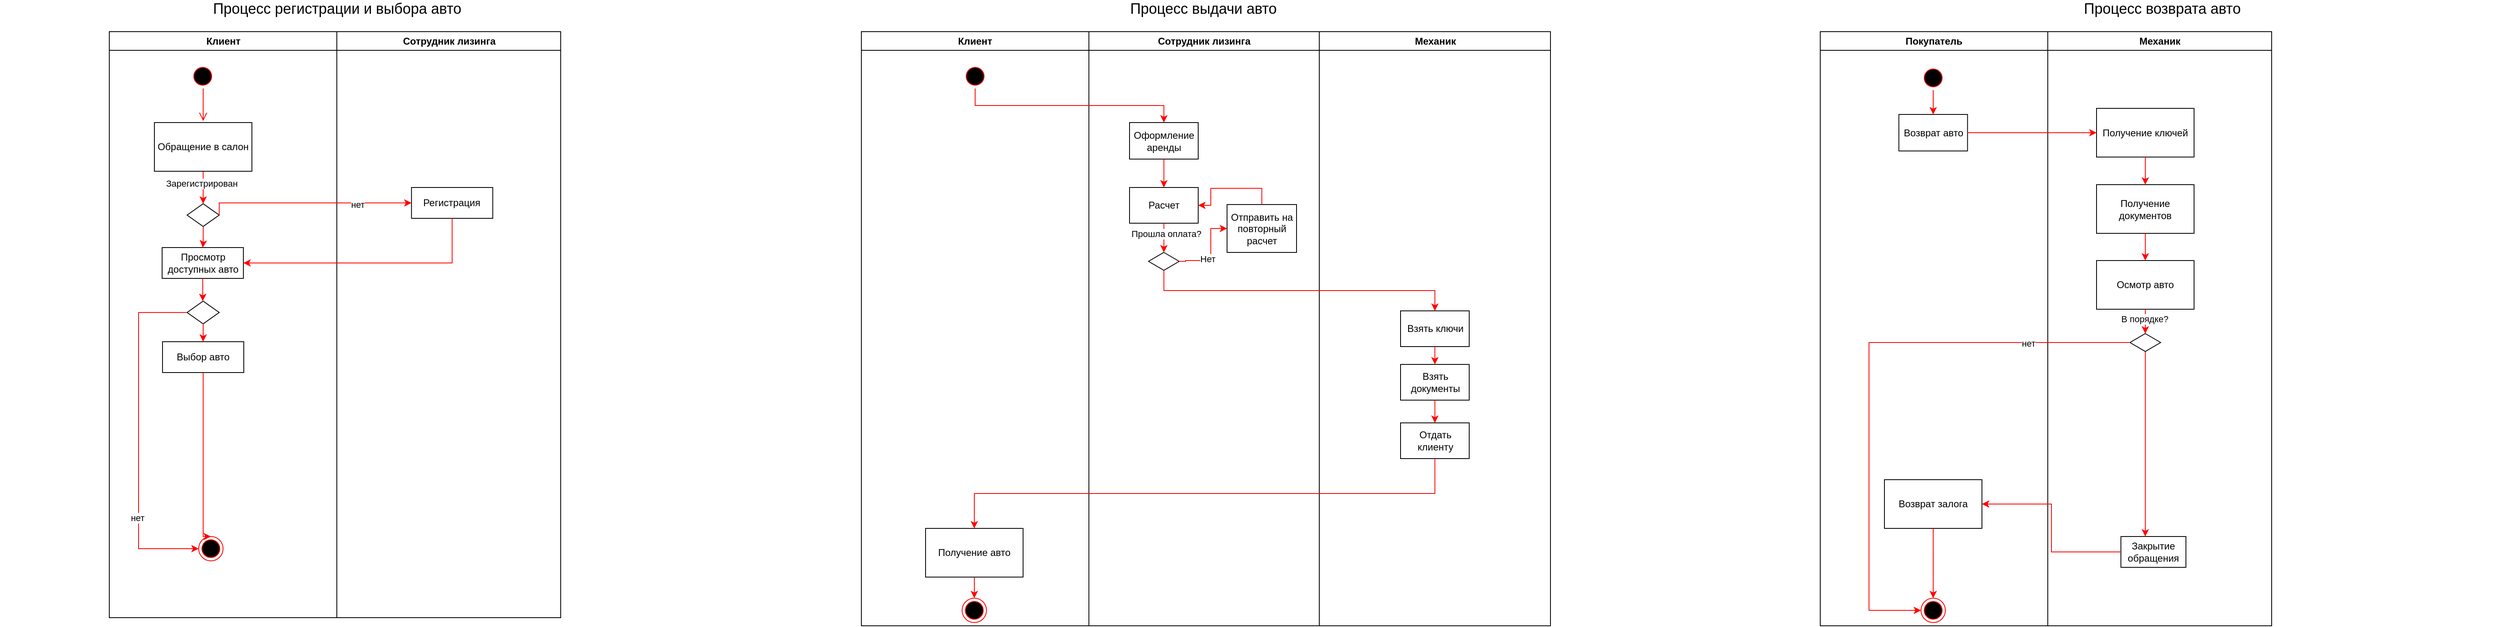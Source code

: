 <mxfile version="24.8.4">
  <diagram name="Страница — 1" id="6trBahUizQd-PeAr826S">
    <mxGraphModel dx="1434" dy="780" grid="1" gridSize="10" guides="1" tooltips="1" connect="1" arrows="1" fold="1" page="1" pageScale="1" pageWidth="1654" pageHeight="2336" math="0" shadow="0">
      <root>
        <mxCell id="0" />
        <mxCell id="1" parent="0" />
        <mxCell id="aix4GdQ3Vh70fGxyT67R-1" value="Клиент" style="swimlane;whiteSpace=wrap" vertex="1" parent="1">
          <mxGeometry x="164.5" y="128" width="280" height="722" as="geometry" />
        </mxCell>
        <mxCell id="aix4GdQ3Vh70fGxyT67R-2" value="" style="ellipse;shape=startState;fillColor=#000000;strokeColor=#ff0000;" vertex="1" parent="aix4GdQ3Vh70fGxyT67R-1">
          <mxGeometry x="100" y="40" width="30" height="30" as="geometry" />
        </mxCell>
        <mxCell id="aix4GdQ3Vh70fGxyT67R-3" value="" style="edgeStyle=elbowEdgeStyle;elbow=horizontal;verticalAlign=bottom;endArrow=open;endSize=8;strokeColor=#FF0000;endFill=1;rounded=0" edge="1" parent="aix4GdQ3Vh70fGxyT67R-1" source="aix4GdQ3Vh70fGxyT67R-2">
          <mxGeometry x="100" y="40" as="geometry">
            <mxPoint x="115.5" y="110" as="targetPoint" />
          </mxGeometry>
        </mxCell>
        <mxCell id="aix4GdQ3Vh70fGxyT67R-4" value="" style="ellipse;shape=endState;fillColor=#000000;strokeColor=#ff0000" vertex="1" parent="aix4GdQ3Vh70fGxyT67R-1">
          <mxGeometry x="110" y="622" width="30" height="30" as="geometry" />
        </mxCell>
        <mxCell id="aix4GdQ3Vh70fGxyT67R-5" style="edgeStyle=orthogonalEdgeStyle;rounded=0;orthogonalLoop=1;jettySize=auto;html=1;entryX=0.5;entryY=0;entryDx=0;entryDy=0;strokeColor=#FF0000;" edge="1" parent="aix4GdQ3Vh70fGxyT67R-1" source="aix4GdQ3Vh70fGxyT67R-7" target="aix4GdQ3Vh70fGxyT67R-10">
          <mxGeometry relative="1" as="geometry" />
        </mxCell>
        <mxCell id="aix4GdQ3Vh70fGxyT67R-6" value="Зарегистрирован" style="edgeLabel;html=1;align=center;verticalAlign=middle;resizable=0;points=[];" vertex="1" connectable="0" parent="aix4GdQ3Vh70fGxyT67R-5">
          <mxGeometry x="-0.267" y="-2" relative="1" as="geometry">
            <mxPoint as="offset" />
          </mxGeometry>
        </mxCell>
        <mxCell id="aix4GdQ3Vh70fGxyT67R-7" value="Обращение в салон" style="rounded=0;whiteSpace=wrap;html=1;" vertex="1" parent="aix4GdQ3Vh70fGxyT67R-1">
          <mxGeometry x="55.5" y="112" width="120" height="60" as="geometry" />
        </mxCell>
        <mxCell id="aix4GdQ3Vh70fGxyT67R-10" value="" style="rhombus;whiteSpace=wrap;html=1;" vertex="1" parent="aix4GdQ3Vh70fGxyT67R-1">
          <mxGeometry x="95.75" y="212" width="39.5" height="28" as="geometry" />
        </mxCell>
        <mxCell id="aix4GdQ3Vh70fGxyT67R-11" value="Просмотр доступных авто" style="whiteSpace=wrap;html=1;" vertex="1" parent="aix4GdQ3Vh70fGxyT67R-1">
          <mxGeometry x="65" y="266" width="100" height="38" as="geometry" />
        </mxCell>
        <mxCell id="aix4GdQ3Vh70fGxyT67R-12" value="" style="edgeStyle=orthogonalEdgeStyle;rounded=0;orthogonalLoop=1;jettySize=auto;html=1;strokeColor=#FF0000;" edge="1" parent="aix4GdQ3Vh70fGxyT67R-1" source="aix4GdQ3Vh70fGxyT67R-10" target="aix4GdQ3Vh70fGxyT67R-11">
          <mxGeometry relative="1" as="geometry" />
        </mxCell>
        <mxCell id="aix4GdQ3Vh70fGxyT67R-114" value="" style="edgeStyle=orthogonalEdgeStyle;rounded=0;orthogonalLoop=1;jettySize=auto;html=1;strokeColor=#FF0000;entryX=0.5;entryY=0;entryDx=0;entryDy=0;exitX=0.5;exitY=1;exitDx=0;exitDy=0;" edge="1" parent="aix4GdQ3Vh70fGxyT67R-1" source="aix4GdQ3Vh70fGxyT67R-11">
          <mxGeometry relative="1" as="geometry">
            <mxPoint x="431.5" y="240" as="sourcePoint" />
            <mxPoint x="114.99" y="332" as="targetPoint" />
          </mxGeometry>
        </mxCell>
        <mxCell id="aix4GdQ3Vh70fGxyT67R-116" value="" style="rhombus;whiteSpace=wrap;html=1;" vertex="1" parent="aix4GdQ3Vh70fGxyT67R-1">
          <mxGeometry x="95.75" y="332" width="39.5" height="28" as="geometry" />
        </mxCell>
        <mxCell id="aix4GdQ3Vh70fGxyT67R-117" value="" style="edgeStyle=orthogonalEdgeStyle;rounded=0;orthogonalLoop=1;jettySize=auto;html=1;strokeColor=#FF0000;entryX=0;entryY=0.5;entryDx=0;entryDy=0;exitX=0;exitY=0.5;exitDx=0;exitDy=0;" edge="1" parent="aix4GdQ3Vh70fGxyT67R-1" source="aix4GdQ3Vh70fGxyT67R-116" target="aix4GdQ3Vh70fGxyT67R-4">
          <mxGeometry relative="1" as="geometry">
            <mxPoint x="35.5" y="417" as="sourcePoint" />
            <mxPoint x="271.5" y="402" as="targetPoint" />
            <Array as="points">
              <mxPoint x="36" y="346" />
              <mxPoint x="36" y="637" />
            </Array>
          </mxGeometry>
        </mxCell>
        <mxCell id="aix4GdQ3Vh70fGxyT67R-118" value="нет" style="edgeLabel;html=1;align=center;verticalAlign=middle;resizable=0;points=[];" vertex="1" connectable="0" parent="aix4GdQ3Vh70fGxyT67R-117">
          <mxGeometry x="0.472" y="-2" relative="1" as="geometry">
            <mxPoint as="offset" />
          </mxGeometry>
        </mxCell>
        <mxCell id="aix4GdQ3Vh70fGxyT67R-115" value="Выбор авто" style="whiteSpace=wrap;html=1;" vertex="1" parent="aix4GdQ3Vh70fGxyT67R-1">
          <mxGeometry x="65.5" y="382" width="100" height="38" as="geometry" />
        </mxCell>
        <mxCell id="aix4GdQ3Vh70fGxyT67R-120" value="" style="edgeStyle=orthogonalEdgeStyle;rounded=0;orthogonalLoop=1;jettySize=auto;html=1;strokeColor=#FF0000;exitX=0.5;exitY=1;exitDx=0;exitDy=0;entryX=0.5;entryY=0;entryDx=0;entryDy=0;" edge="1" parent="aix4GdQ3Vh70fGxyT67R-1" source="aix4GdQ3Vh70fGxyT67R-116" target="aix4GdQ3Vh70fGxyT67R-115">
          <mxGeometry relative="1" as="geometry">
            <mxPoint x="371.99" y="382" as="sourcePoint" />
            <mxPoint x="184.99" y="382" as="targetPoint" />
          </mxGeometry>
        </mxCell>
        <mxCell id="aix4GdQ3Vh70fGxyT67R-121" value="" style="edgeStyle=orthogonalEdgeStyle;rounded=0;orthogonalLoop=1;jettySize=auto;html=1;strokeColor=#FF0000;exitX=0.5;exitY=1;exitDx=0;exitDy=0;entryX=0.5;entryY=0;entryDx=0;entryDy=0;" edge="1" parent="aix4GdQ3Vh70fGxyT67R-1" source="aix4GdQ3Vh70fGxyT67R-115" target="aix4GdQ3Vh70fGxyT67R-4">
          <mxGeometry relative="1" as="geometry">
            <mxPoint x="451.5" y="440" as="sourcePoint" />
            <mxPoint x="125.5" y="492" as="targetPoint" />
            <Array as="points">
              <mxPoint x="116" y="622" />
            </Array>
          </mxGeometry>
        </mxCell>
        <mxCell id="aix4GdQ3Vh70fGxyT67R-15" value="Сотрудник лизинга" style="swimlane;whiteSpace=wrap" vertex="1" parent="1">
          <mxGeometry x="444.5" y="128" width="275.5" height="722" as="geometry" />
        </mxCell>
        <mxCell id="aix4GdQ3Vh70fGxyT67R-105" value="Регистрация" style="whiteSpace=wrap;html=1;" vertex="1" parent="aix4GdQ3Vh70fGxyT67R-15">
          <mxGeometry x="91.88" y="192" width="100" height="38" as="geometry" />
        </mxCell>
        <mxCell id="aix4GdQ3Vh70fGxyT67R-32" value="Клиент" style="swimlane;whiteSpace=wrap" vertex="1" parent="1">
          <mxGeometry x="1090" y="128" width="280" height="732" as="geometry" />
        </mxCell>
        <mxCell id="aix4GdQ3Vh70fGxyT67R-33" style="edgeStyle=orthogonalEdgeStyle;rounded=0;orthogonalLoop=1;jettySize=auto;html=1;exitX=0.5;exitY=1;exitDx=0;exitDy=0;entryX=0.5;entryY=0;entryDx=0;entryDy=0;strokeColor=#FF0000;" edge="1" parent="aix4GdQ3Vh70fGxyT67R-32" source="aix4GdQ3Vh70fGxyT67R-34" target="aix4GdQ3Vh70fGxyT67R-35">
          <mxGeometry relative="1" as="geometry" />
        </mxCell>
        <mxCell id="aix4GdQ3Vh70fGxyT67R-34" value="Получение авто" style="whiteSpace=wrap;html=1;rounded=0;" vertex="1" parent="aix4GdQ3Vh70fGxyT67R-32">
          <mxGeometry x="78.995" y="612" width="120" height="60" as="geometry" />
        </mxCell>
        <mxCell id="aix4GdQ3Vh70fGxyT67R-35" value="" style="ellipse;shape=endState;fillColor=#000000;strokeColor=#ff0000" vertex="1" parent="aix4GdQ3Vh70fGxyT67R-32">
          <mxGeometry x="123.99" y="698" width="30" height="30" as="geometry" />
        </mxCell>
        <mxCell id="aix4GdQ3Vh70fGxyT67R-39" value="" style="ellipse;shape=startState;fillColor=#000000;strokeColor=#ff0000;" vertex="1" parent="aix4GdQ3Vh70fGxyT67R-32">
          <mxGeometry x="125" y="40" width="30" height="30" as="geometry" />
        </mxCell>
        <mxCell id="aix4GdQ3Vh70fGxyT67R-36" value="Сотрудник лизинга" style="swimlane;whiteSpace=wrap" vertex="1" parent="1">
          <mxGeometry x="1370" y="128" width="283.51" height="732" as="geometry" />
        </mxCell>
        <mxCell id="aix4GdQ3Vh70fGxyT67R-37" value="Оформление аренды" style="whiteSpace=wrap;html=1;" vertex="1" parent="aix4GdQ3Vh70fGxyT67R-36">
          <mxGeometry x="50" y="112" width="84.5" height="45" as="geometry" />
        </mxCell>
        <mxCell id="aix4GdQ3Vh70fGxyT67R-122" value="Расчет" style="whiteSpace=wrap;html=1;" vertex="1" parent="aix4GdQ3Vh70fGxyT67R-36">
          <mxGeometry x="50" y="192" width="84.5" height="44" as="geometry" />
        </mxCell>
        <mxCell id="aix4GdQ3Vh70fGxyT67R-123" value="" style="edgeStyle=orthogonalEdgeStyle;rounded=0;orthogonalLoop=1;jettySize=auto;html=1;strokeColor=#FF0000;exitX=0.5;exitY=1;exitDx=0;exitDy=0;entryX=0.5;entryY=0;entryDx=0;entryDy=0;" edge="1" parent="aix4GdQ3Vh70fGxyT67R-36" source="aix4GdQ3Vh70fGxyT67R-37" target="aix4GdQ3Vh70fGxyT67R-122">
          <mxGeometry relative="1" as="geometry">
            <mxPoint x="374.5" y="392" as="targetPoint" />
            <Array as="points">
              <mxPoint x="92.5" y="172" />
              <mxPoint x="92.5" y="172" />
            </Array>
            <mxPoint x="114.5" y="282" as="sourcePoint" />
          </mxGeometry>
        </mxCell>
        <mxCell id="aix4GdQ3Vh70fGxyT67R-124" value="" style="rhombus;whiteSpace=wrap;html=1;" vertex="1" parent="aix4GdQ3Vh70fGxyT67R-36">
          <mxGeometry x="73.38" y="272" width="37.75" height="22" as="geometry" />
        </mxCell>
        <mxCell id="aix4GdQ3Vh70fGxyT67R-126" value="" style="edgeStyle=orthogonalEdgeStyle;rounded=0;orthogonalLoop=1;jettySize=auto;html=1;strokeColor=#FF0000;entryX=0.5;entryY=0;entryDx=0;entryDy=0;exitX=0.5;exitY=1;exitDx=0;exitDy=0;" edge="1" parent="aix4GdQ3Vh70fGxyT67R-36" source="aix4GdQ3Vh70fGxyT67R-122" target="aix4GdQ3Vh70fGxyT67R-124">
          <mxGeometry relative="1" as="geometry">
            <mxPoint x="449.25" y="308" as="targetPoint" />
            <Array as="points">
              <mxPoint x="92.5" y="252" />
              <mxPoint x="92.5" y="252" />
            </Array>
            <mxPoint x="124.5" y="258" as="sourcePoint" />
          </mxGeometry>
        </mxCell>
        <mxCell id="aix4GdQ3Vh70fGxyT67R-127" value="Прошла оплата?" style="edgeLabel;html=1;align=center;verticalAlign=middle;resizable=0;points=[];" vertex="1" connectable="0" parent="aix4GdQ3Vh70fGxyT67R-126">
          <mxGeometry x="-0.277" y="2" relative="1" as="geometry">
            <mxPoint as="offset" />
          </mxGeometry>
        </mxCell>
        <mxCell id="aix4GdQ3Vh70fGxyT67R-128" value="Отправить на повторный расчет" style="whiteSpace=wrap;html=1;" vertex="1" parent="aix4GdQ3Vh70fGxyT67R-36">
          <mxGeometry x="170" y="213" width="85.51" height="59" as="geometry" />
        </mxCell>
        <mxCell id="aix4GdQ3Vh70fGxyT67R-129" style="edgeStyle=orthogonalEdgeStyle;rounded=0;orthogonalLoop=1;jettySize=auto;html=1;entryX=0;entryY=0.5;entryDx=0;entryDy=0;strokeColor=#FF0000;exitX=1;exitY=0.5;exitDx=0;exitDy=0;" edge="1" parent="aix4GdQ3Vh70fGxyT67R-36" source="aix4GdQ3Vh70fGxyT67R-124" target="aix4GdQ3Vh70fGxyT67R-128">
          <mxGeometry relative="1" as="geometry">
            <mxPoint x="118.38" y="302" as="sourcePoint" />
            <mxPoint x="201.38" y="302" as="targetPoint" />
            <Array as="points">
              <mxPoint x="119" y="283" />
              <mxPoint x="119" y="282" />
              <mxPoint x="150" y="282" />
              <mxPoint x="150" y="243" />
            </Array>
          </mxGeometry>
        </mxCell>
        <mxCell id="aix4GdQ3Vh70fGxyT67R-130" value="Нет" style="edgeLabel;html=1;align=center;verticalAlign=middle;resizable=0;points=[];" vertex="1" connectable="0" parent="aix4GdQ3Vh70fGxyT67R-129">
          <mxGeometry x="-0.271" y="2" relative="1" as="geometry">
            <mxPoint as="offset" />
          </mxGeometry>
        </mxCell>
        <mxCell id="aix4GdQ3Vh70fGxyT67R-131" style="edgeStyle=orthogonalEdgeStyle;rounded=0;orthogonalLoop=1;jettySize=auto;html=1;entryX=1;entryY=0.5;entryDx=0;entryDy=0;strokeColor=#FF0000;exitX=0.5;exitY=0;exitDx=0;exitDy=0;" edge="1" parent="aix4GdQ3Vh70fGxyT67R-36" source="aix4GdQ3Vh70fGxyT67R-128" target="aix4GdQ3Vh70fGxyT67R-122">
          <mxGeometry relative="1" as="geometry">
            <mxPoint x="220" y="203" as="sourcePoint" />
            <mxPoint x="160" y="132" as="targetPoint" />
          </mxGeometry>
        </mxCell>
        <mxCell id="aix4GdQ3Vh70fGxyT67R-45" value="Механик" style="swimlane;whiteSpace=wrap" vertex="1" parent="1">
          <mxGeometry x="1653.51" y="128" width="284.5" height="732" as="geometry" />
        </mxCell>
        <mxCell id="aix4GdQ3Vh70fGxyT67R-132" value="Взять ключи" style="whiteSpace=wrap;html=1;" vertex="1" parent="aix4GdQ3Vh70fGxyT67R-45">
          <mxGeometry x="100" y="344" width="84.5" height="44" as="geometry" />
        </mxCell>
        <mxCell id="aix4GdQ3Vh70fGxyT67R-133" value="Взять документы" style="whiteSpace=wrap;html=1;" vertex="1" parent="aix4GdQ3Vh70fGxyT67R-45">
          <mxGeometry x="100" y="409.99" width="84.5" height="44" as="geometry" />
        </mxCell>
        <mxCell id="aix4GdQ3Vh70fGxyT67R-134" value="Отдать клиенту" style="whiteSpace=wrap;html=1;" vertex="1" parent="aix4GdQ3Vh70fGxyT67R-45">
          <mxGeometry x="100" y="482" width="84.5" height="44" as="geometry" />
        </mxCell>
        <mxCell id="aix4GdQ3Vh70fGxyT67R-136" style="edgeStyle=orthogonalEdgeStyle;rounded=0;orthogonalLoop=1;jettySize=auto;html=1;exitX=0.5;exitY=1;exitDx=0;exitDy=0;entryX=0.5;entryY=0;entryDx=0;entryDy=0;strokeColor=#FF0000;" edge="1" parent="aix4GdQ3Vh70fGxyT67R-45" source="aix4GdQ3Vh70fGxyT67R-132" target="aix4GdQ3Vh70fGxyT67R-133">
          <mxGeometry relative="1" as="geometry">
            <mxPoint x="16.49" y="182" as="sourcePoint" />
            <mxPoint x="248.49" y="224" as="targetPoint" />
          </mxGeometry>
        </mxCell>
        <mxCell id="aix4GdQ3Vh70fGxyT67R-137" style="edgeStyle=orthogonalEdgeStyle;rounded=0;orthogonalLoop=1;jettySize=auto;html=1;exitX=0.5;exitY=1;exitDx=0;exitDy=0;entryX=0.5;entryY=0;entryDx=0;entryDy=0;strokeColor=#FF0000;" edge="1" parent="aix4GdQ3Vh70fGxyT67R-45" source="aix4GdQ3Vh70fGxyT67R-133" target="aix4GdQ3Vh70fGxyT67R-134">
          <mxGeometry relative="1" as="geometry">
            <mxPoint x="16.49" y="192" as="sourcePoint" />
            <mxPoint x="248.49" y="234" as="targetPoint" />
          </mxGeometry>
        </mxCell>
        <mxCell id="aix4GdQ3Vh70fGxyT67R-58" value="&lt;font style=&quot;font-size: 18px&quot;&gt;Процесс выдачи авто&lt;/font&gt;" style="text;html=1;strokeColor=none;fillColor=none;align=center;verticalAlign=middle;whiteSpace=wrap;rounded=0;" vertex="1" parent="1">
          <mxGeometry x="1095.5" y="90" width="830" height="20" as="geometry" />
        </mxCell>
        <mxCell id="aix4GdQ3Vh70fGxyT67R-66" value="Покупатель" style="swimlane;whiteSpace=wrap" vertex="1" parent="1">
          <mxGeometry x="2270" y="128" width="280" height="732" as="geometry" />
        </mxCell>
        <mxCell id="aix4GdQ3Vh70fGxyT67R-67" value="" style="ellipse;shape=endState;fillColor=#000000;strokeColor=#ff0000" vertex="1" parent="aix4GdQ3Vh70fGxyT67R-66">
          <mxGeometry x="123.99" y="698" width="30" height="30" as="geometry" />
        </mxCell>
        <mxCell id="aix4GdQ3Vh70fGxyT67R-68" value="" style="ellipse;shape=startState;fillColor=#000000;strokeColor=#ff0000;" vertex="1" parent="aix4GdQ3Vh70fGxyT67R-66">
          <mxGeometry x="123.99" y="42" width="30" height="30" as="geometry" />
        </mxCell>
        <mxCell id="aix4GdQ3Vh70fGxyT67R-69" value="Возврат авто" style="whiteSpace=wrap;html=1;" vertex="1" parent="aix4GdQ3Vh70fGxyT67R-66">
          <mxGeometry x="96.74" y="102" width="84.5" height="45" as="geometry" />
        </mxCell>
        <mxCell id="aix4GdQ3Vh70fGxyT67R-70" style="edgeStyle=orthogonalEdgeStyle;rounded=0;orthogonalLoop=1;jettySize=auto;html=1;exitX=0.5;exitY=1;exitDx=0;exitDy=0;entryX=0.5;entryY=0;entryDx=0;entryDy=0;strokeColor=#FF0000;" edge="1" parent="aix4GdQ3Vh70fGxyT67R-66" source="aix4GdQ3Vh70fGxyT67R-68" target="aix4GdQ3Vh70fGxyT67R-69">
          <mxGeometry relative="1" as="geometry" />
        </mxCell>
        <mxCell id="aix4GdQ3Vh70fGxyT67R-144" value="Возврат залога" style="whiteSpace=wrap;html=1;" vertex="1" parent="aix4GdQ3Vh70fGxyT67R-66">
          <mxGeometry x="78.99" y="551.995" width="120" height="60" as="geometry" />
        </mxCell>
        <mxCell id="aix4GdQ3Vh70fGxyT67R-147" value="" style="edgeStyle=orthogonalEdgeStyle;rounded=0;orthogonalLoop=1;jettySize=auto;html=1;strokeColor=#FF0000;exitX=0.5;exitY=1;exitDx=0;exitDy=0;entryX=0.5;entryY=0;entryDx=0;entryDy=0;" edge="1" parent="aix4GdQ3Vh70fGxyT67R-66" source="aix4GdQ3Vh70fGxyT67R-144" target="aix4GdQ3Vh70fGxyT67R-67">
          <mxGeometry relative="1" as="geometry">
            <mxPoint x="240" y="422" as="sourcePoint" />
            <mxPoint x="240" y="650" as="targetPoint" />
            <Array as="points">
              <mxPoint x="139" y="652" />
              <mxPoint x="139" y="652" />
            </Array>
          </mxGeometry>
        </mxCell>
        <mxCell id="aix4GdQ3Vh70fGxyT67R-71" value="Механик" style="swimlane;whiteSpace=wrap" vertex="1" parent="1">
          <mxGeometry x="2550" y="128" width="275.5" height="732" as="geometry" />
        </mxCell>
        <mxCell id="aix4GdQ3Vh70fGxyT67R-72" value="Получение ключей" style="whiteSpace=wrap;html=1;" vertex="1" parent="aix4GdQ3Vh70fGxyT67R-71">
          <mxGeometry x="60.0" y="94.5" width="120" height="60" as="geometry" />
        </mxCell>
        <mxCell id="aix4GdQ3Vh70fGxyT67R-73" value="Получение документов" style="whiteSpace=wrap;html=1;" vertex="1" parent="aix4GdQ3Vh70fGxyT67R-71">
          <mxGeometry x="60" y="188.5" width="120" height="60" as="geometry" />
        </mxCell>
        <mxCell id="aix4GdQ3Vh70fGxyT67R-74" value="" style="edgeStyle=orthogonalEdgeStyle;rounded=0;orthogonalLoop=1;jettySize=auto;html=1;strokeColor=#FF0000;" edge="1" parent="aix4GdQ3Vh70fGxyT67R-71" source="aix4GdQ3Vh70fGxyT67R-72" target="aix4GdQ3Vh70fGxyT67R-73">
          <mxGeometry relative="1" as="geometry" />
        </mxCell>
        <mxCell id="aix4GdQ3Vh70fGxyT67R-77" value="Осмотр авто" style="whiteSpace=wrap;html=1;" vertex="1" parent="aix4GdQ3Vh70fGxyT67R-71">
          <mxGeometry x="60" y="281.995" width="120" height="60" as="geometry" />
        </mxCell>
        <mxCell id="aix4GdQ3Vh70fGxyT67R-79" value="Закрытие обращения" style="whiteSpace=wrap;html=1;" vertex="1" parent="aix4GdQ3Vh70fGxyT67R-71">
          <mxGeometry x="90" y="622" width="80" height="38" as="geometry" />
        </mxCell>
        <mxCell id="aix4GdQ3Vh70fGxyT67R-80" value="" style="edgeStyle=orthogonalEdgeStyle;rounded=0;orthogonalLoop=1;jettySize=auto;html=1;strokeColor=#FF0000;exitX=0.5;exitY=1;exitDx=0;exitDy=0;" edge="1" parent="aix4GdQ3Vh70fGxyT67R-71" source="aix4GdQ3Vh70fGxyT67R-141" target="aix4GdQ3Vh70fGxyT67R-79">
          <mxGeometry relative="1" as="geometry">
            <mxPoint x="130" y="595.99" as="sourcePoint" />
            <Array as="points">
              <mxPoint x="120" y="572" />
              <mxPoint x="120" y="572" />
            </Array>
          </mxGeometry>
        </mxCell>
        <mxCell id="aix4GdQ3Vh70fGxyT67R-139" value="" style="edgeStyle=orthogonalEdgeStyle;rounded=0;orthogonalLoop=1;jettySize=auto;html=1;strokeColor=#FF0000;exitX=0.5;exitY=1;exitDx=0;exitDy=0;entryX=0.5;entryY=0;entryDx=0;entryDy=0;" edge="1" parent="aix4GdQ3Vh70fGxyT67R-71" source="aix4GdQ3Vh70fGxyT67R-73" target="aix4GdQ3Vh70fGxyT67R-77">
          <mxGeometry relative="1" as="geometry">
            <mxPoint x="-89" y="135" as="sourcePoint" />
            <mxPoint x="70" y="135" as="targetPoint" />
          </mxGeometry>
        </mxCell>
        <mxCell id="aix4GdQ3Vh70fGxyT67R-141" value="" style="rhombus;whiteSpace=wrap;html=1;" vertex="1" parent="aix4GdQ3Vh70fGxyT67R-71">
          <mxGeometry x="101.13" y="372" width="37.75" height="22" as="geometry" />
        </mxCell>
        <mxCell id="aix4GdQ3Vh70fGxyT67R-142" value="" style="edgeStyle=orthogonalEdgeStyle;rounded=0;orthogonalLoop=1;jettySize=auto;html=1;strokeColor=#FF0000;exitX=0.5;exitY=1;exitDx=0;exitDy=0;entryX=0.5;entryY=0;entryDx=0;entryDy=0;" edge="1" parent="aix4GdQ3Vh70fGxyT67R-71" source="aix4GdQ3Vh70fGxyT67R-77" target="aix4GdQ3Vh70fGxyT67R-141">
          <mxGeometry relative="1" as="geometry">
            <mxPoint x="-89" y="135" as="sourcePoint" />
            <mxPoint x="70" y="135" as="targetPoint" />
          </mxGeometry>
        </mxCell>
        <mxCell id="aix4GdQ3Vh70fGxyT67R-143" value="В порядке?" style="edgeLabel;html=1;align=center;verticalAlign=middle;resizable=0;points=[];" vertex="1" connectable="0" parent="aix4GdQ3Vh70fGxyT67R-142">
          <mxGeometry x="-0.2" y="-1" relative="1" as="geometry">
            <mxPoint as="offset" />
          </mxGeometry>
        </mxCell>
        <mxCell id="aix4GdQ3Vh70fGxyT67R-83" value="&lt;font style=&quot;font-size: 18px&quot;&gt;Процесс возврата авто&lt;/font&gt;" style="text;html=1;strokeColor=none;fillColor=none;align=center;verticalAlign=middle;whiteSpace=wrap;rounded=0;" vertex="1" parent="1">
          <mxGeometry x="2275.5" y="90" width="830" height="20" as="geometry" />
        </mxCell>
        <mxCell id="aix4GdQ3Vh70fGxyT67R-91" value="" style="edgeStyle=orthogonalEdgeStyle;rounded=0;orthogonalLoop=1;jettySize=auto;html=1;strokeColor=#FF0000;" edge="1" parent="1" source="aix4GdQ3Vh70fGxyT67R-69" target="aix4GdQ3Vh70fGxyT67R-72">
          <mxGeometry relative="1" as="geometry" />
        </mxCell>
        <mxCell id="aix4GdQ3Vh70fGxyT67R-103" style="edgeStyle=orthogonalEdgeStyle;rounded=0;orthogonalLoop=1;jettySize=auto;html=1;entryX=1;entryY=0.5;entryDx=0;entryDy=0;strokeColor=#FF0000;" edge="1" parent="1" source="aix4GdQ3Vh70fGxyT67R-79" target="aix4GdQ3Vh70fGxyT67R-144">
          <mxGeometry relative="1" as="geometry" />
        </mxCell>
        <mxCell id="aix4GdQ3Vh70fGxyT67R-104" value="&lt;span style=&quot;font-size: 18px;&quot;&gt;Процесс регистрации и выбора авто&lt;/span&gt;" style="text;html=1;strokeColor=none;fillColor=none;align=center;verticalAlign=middle;whiteSpace=wrap;rounded=0;" vertex="1" parent="1">
          <mxGeometry x="30" y="90" width="830" height="20" as="geometry" />
        </mxCell>
        <mxCell id="aix4GdQ3Vh70fGxyT67R-109" value="" style="edgeStyle=orthogonalEdgeStyle;rounded=0;orthogonalLoop=1;jettySize=auto;html=1;strokeColor=#FF0000;entryX=1;entryY=0.5;entryDx=0;entryDy=0;exitX=0.5;exitY=1;exitDx=0;exitDy=0;" edge="1" parent="1" source="aix4GdQ3Vh70fGxyT67R-105" target="aix4GdQ3Vh70fGxyT67R-11">
          <mxGeometry relative="1" as="geometry">
            <mxPoint x="536.38" y="338.5" as="sourcePoint" />
            <mxPoint x="349.38" y="338.5" as="targetPoint" />
          </mxGeometry>
        </mxCell>
        <mxCell id="aix4GdQ3Vh70fGxyT67R-111" value="" style="edgeStyle=orthogonalEdgeStyle;rounded=0;orthogonalLoop=1;jettySize=auto;html=1;strokeColor=#FF0000;entryX=0;entryY=0.5;entryDx=0;entryDy=0;exitX=1;exitY=0.5;exitDx=0;exitDy=0;" edge="1" parent="1" source="aix4GdQ3Vh70fGxyT67R-10" target="aix4GdQ3Vh70fGxyT67R-105">
          <mxGeometry relative="1" as="geometry">
            <mxPoint x="636.38" y="260" as="sourcePoint" />
            <mxPoint x="380.38" y="315" as="targetPoint" />
            <Array as="points">
              <mxPoint x="300" y="339" />
            </Array>
          </mxGeometry>
        </mxCell>
        <mxCell id="aix4GdQ3Vh70fGxyT67R-112" value="нет" style="edgeLabel;html=1;align=center;verticalAlign=middle;resizable=0;points=[];" vertex="1" connectable="0" parent="aix4GdQ3Vh70fGxyT67R-111">
          <mxGeometry x="0.472" y="-2" relative="1" as="geometry">
            <mxPoint as="offset" />
          </mxGeometry>
        </mxCell>
        <mxCell id="aix4GdQ3Vh70fGxyT67R-38" style="edgeStyle=orthogonalEdgeStyle;rounded=0;orthogonalLoop=1;jettySize=auto;html=1;exitX=0.5;exitY=1;exitDx=0;exitDy=0;entryX=0.5;entryY=0;entryDx=0;entryDy=0;strokeColor=#FF0000;" edge="1" parent="1" source="aix4GdQ3Vh70fGxyT67R-39" target="aix4GdQ3Vh70fGxyT67R-37">
          <mxGeometry relative="1" as="geometry" />
        </mxCell>
        <mxCell id="aix4GdQ3Vh70fGxyT67R-135" style="edgeStyle=orthogonalEdgeStyle;rounded=0;orthogonalLoop=1;jettySize=auto;html=1;exitX=0.5;exitY=1;exitDx=0;exitDy=0;entryX=0.5;entryY=0;entryDx=0;entryDy=0;strokeColor=#FF0000;" edge="1" parent="1" source="aix4GdQ3Vh70fGxyT67R-124" target="aix4GdQ3Vh70fGxyT67R-132">
          <mxGeometry relative="1" as="geometry">
            <mxPoint x="1670" y="280" as="sourcePoint" />
            <mxPoint x="1902" y="322" as="targetPoint" />
          </mxGeometry>
        </mxCell>
        <mxCell id="aix4GdQ3Vh70fGxyT67R-138" style="edgeStyle=orthogonalEdgeStyle;rounded=0;orthogonalLoop=1;jettySize=auto;html=1;exitX=0.5;exitY=1;exitDx=0;exitDy=0;entryX=0.5;entryY=0;entryDx=0;entryDy=0;strokeColor=#FF0000;" edge="1" parent="1" source="aix4GdQ3Vh70fGxyT67R-134" target="aix4GdQ3Vh70fGxyT67R-34">
          <mxGeometry relative="1" as="geometry">
            <mxPoint x="1690" y="720" as="sourcePoint" />
            <mxPoint x="1922" y="762" as="targetPoint" />
          </mxGeometry>
        </mxCell>
        <mxCell id="aix4GdQ3Vh70fGxyT67R-145" value="" style="edgeStyle=orthogonalEdgeStyle;rounded=0;orthogonalLoop=1;jettySize=auto;html=1;strokeColor=#FF0000;exitX=0;exitY=0.5;exitDx=0;exitDy=0;entryX=0;entryY=0.5;entryDx=0;entryDy=0;" edge="1" parent="1" source="aix4GdQ3Vh70fGxyT67R-141" target="aix4GdQ3Vh70fGxyT67R-67">
          <mxGeometry relative="1" as="geometry">
            <mxPoint x="2610" y="510" as="sourcePoint" />
            <mxPoint x="2610" y="738" as="targetPoint" />
            <Array as="points">
              <mxPoint x="2330" y="511" />
              <mxPoint x="2330" y="841" />
            </Array>
          </mxGeometry>
        </mxCell>
        <mxCell id="aix4GdQ3Vh70fGxyT67R-146" value="нет" style="edgeLabel;html=1;align=center;verticalAlign=middle;resizable=0;points=[];" vertex="1" connectable="0" parent="aix4GdQ3Vh70fGxyT67R-145">
          <mxGeometry x="-0.65" y="1" relative="1" as="geometry">
            <mxPoint as="offset" />
          </mxGeometry>
        </mxCell>
      </root>
    </mxGraphModel>
  </diagram>
</mxfile>
